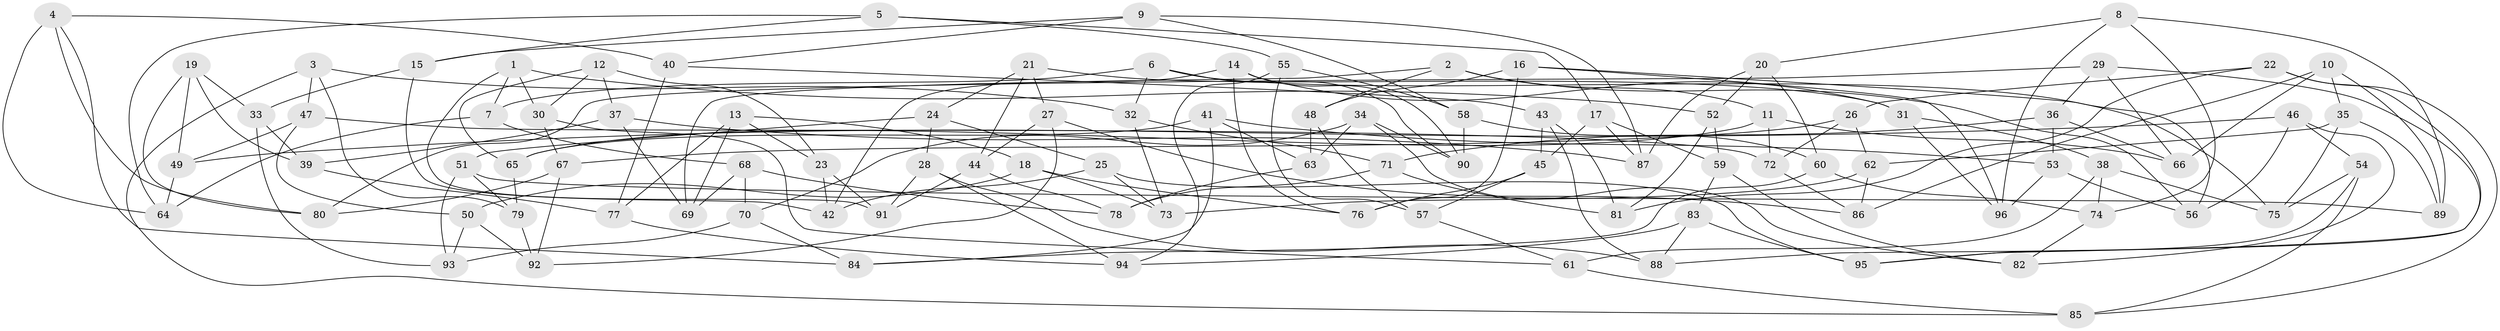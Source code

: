 // coarse degree distribution, {7: 0.017241379310344827, 8: 0.034482758620689655, 4: 0.7241379310344828, 11: 0.05172413793103448, 9: 0.05172413793103448, 3: 0.08620689655172414, 10: 0.017241379310344827, 12: 0.017241379310344827}
// Generated by graph-tools (version 1.1) at 2025/53/03/04/25 22:53:34]
// undirected, 96 vertices, 192 edges
graph export_dot {
  node [color=gray90,style=filled];
  1;
  2;
  3;
  4;
  5;
  6;
  7;
  8;
  9;
  10;
  11;
  12;
  13;
  14;
  15;
  16;
  17;
  18;
  19;
  20;
  21;
  22;
  23;
  24;
  25;
  26;
  27;
  28;
  29;
  30;
  31;
  32;
  33;
  34;
  35;
  36;
  37;
  38;
  39;
  40;
  41;
  42;
  43;
  44;
  45;
  46;
  47;
  48;
  49;
  50;
  51;
  52;
  53;
  54;
  55;
  56;
  57;
  58;
  59;
  60;
  61;
  62;
  63;
  64;
  65;
  66;
  67;
  68;
  69;
  70;
  71;
  72;
  73;
  74;
  75;
  76;
  77;
  78;
  79;
  80;
  81;
  82;
  83;
  84;
  85;
  86;
  87;
  88;
  89;
  90;
  91;
  92;
  93;
  94;
  95;
  96;
  1 -- 91;
  1 -- 52;
  1 -- 7;
  1 -- 30;
  2 -- 48;
  2 -- 69;
  2 -- 56;
  2 -- 11;
  3 -- 79;
  3 -- 85;
  3 -- 47;
  3 -- 32;
  4 -- 84;
  4 -- 80;
  4 -- 40;
  4 -- 64;
  5 -- 17;
  5 -- 15;
  5 -- 64;
  5 -- 55;
  6 -- 90;
  6 -- 75;
  6 -- 7;
  6 -- 32;
  7 -- 68;
  7 -- 64;
  8 -- 20;
  8 -- 74;
  8 -- 96;
  8 -- 89;
  9 -- 15;
  9 -- 40;
  9 -- 58;
  9 -- 87;
  10 -- 35;
  10 -- 89;
  10 -- 86;
  10 -- 66;
  11 -- 72;
  11 -- 66;
  11 -- 65;
  12 -- 23;
  12 -- 30;
  12 -- 65;
  12 -- 37;
  13 -- 69;
  13 -- 77;
  13 -- 23;
  13 -- 18;
  14 -- 42;
  14 -- 31;
  14 -- 90;
  14 -- 76;
  15 -- 33;
  15 -- 42;
  16 -- 48;
  16 -- 96;
  16 -- 56;
  16 -- 76;
  17 -- 87;
  17 -- 45;
  17 -- 59;
  18 -- 76;
  18 -- 50;
  18 -- 73;
  19 -- 49;
  19 -- 33;
  19 -- 39;
  19 -- 80;
  20 -- 52;
  20 -- 60;
  20 -- 87;
  21 -- 31;
  21 -- 44;
  21 -- 27;
  21 -- 24;
  22 -- 85;
  22 -- 81;
  22 -- 26;
  22 -- 88;
  23 -- 91;
  23 -- 42;
  24 -- 51;
  24 -- 28;
  24 -- 25;
  25 -- 42;
  25 -- 73;
  25 -- 95;
  26 -- 62;
  26 -- 72;
  26 -- 67;
  27 -- 92;
  27 -- 44;
  27 -- 86;
  28 -- 94;
  28 -- 88;
  28 -- 91;
  29 -- 95;
  29 -- 36;
  29 -- 66;
  29 -- 80;
  30 -- 61;
  30 -- 67;
  31 -- 96;
  31 -- 38;
  32 -- 71;
  32 -- 73;
  33 -- 39;
  33 -- 93;
  34 -- 63;
  34 -- 70;
  34 -- 82;
  34 -- 90;
  35 -- 89;
  35 -- 75;
  35 -- 62;
  36 -- 53;
  36 -- 66;
  36 -- 71;
  37 -- 87;
  37 -- 39;
  37 -- 69;
  38 -- 61;
  38 -- 74;
  38 -- 75;
  39 -- 77;
  40 -- 43;
  40 -- 77;
  41 -- 63;
  41 -- 53;
  41 -- 84;
  41 -- 65;
  43 -- 88;
  43 -- 45;
  43 -- 81;
  44 -- 78;
  44 -- 91;
  45 -- 57;
  45 -- 76;
  46 -- 49;
  46 -- 82;
  46 -- 56;
  46 -- 54;
  47 -- 72;
  47 -- 50;
  47 -- 49;
  48 -- 57;
  48 -- 63;
  49 -- 64;
  50 -- 92;
  50 -- 93;
  51 -- 93;
  51 -- 89;
  51 -- 79;
  52 -- 81;
  52 -- 59;
  53 -- 56;
  53 -- 96;
  54 -- 85;
  54 -- 75;
  54 -- 95;
  55 -- 58;
  55 -- 57;
  55 -- 94;
  57 -- 61;
  58 -- 60;
  58 -- 90;
  59 -- 82;
  59 -- 83;
  60 -- 74;
  60 -- 84;
  61 -- 85;
  62 -- 86;
  62 -- 73;
  63 -- 78;
  65 -- 79;
  67 -- 80;
  67 -- 92;
  68 -- 78;
  68 -- 69;
  68 -- 70;
  70 -- 93;
  70 -- 84;
  71 -- 81;
  71 -- 78;
  72 -- 86;
  74 -- 82;
  77 -- 94;
  79 -- 92;
  83 -- 88;
  83 -- 94;
  83 -- 95;
}
